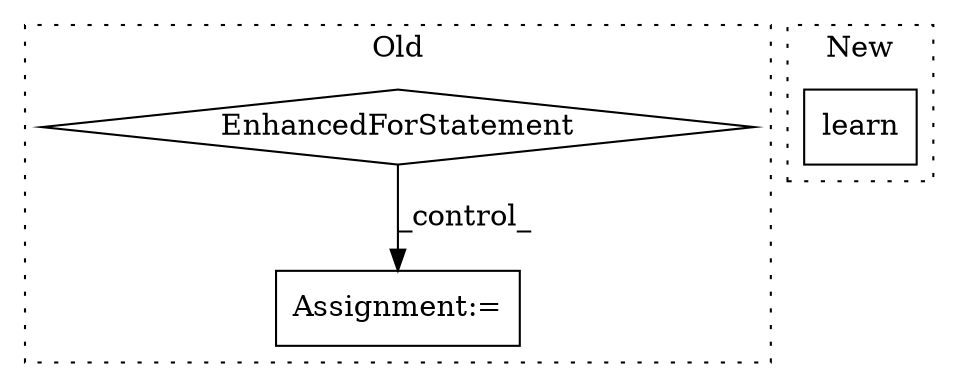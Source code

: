 digraph G {
subgraph cluster0 {
1 [label="EnhancedForStatement" a="70" s="6805,6869" l="53,2" shape="diamond"];
3 [label="Assignment:=" a="7" s="6879,6947" l="57,2" shape="box"];
label = "Old";
style="dotted";
}
subgraph cluster1 {
2 [label="learn" a="32" s="6516,6532" l="6,1" shape="box"];
label = "New";
style="dotted";
}
1 -> 3 [label="_control_"];
}